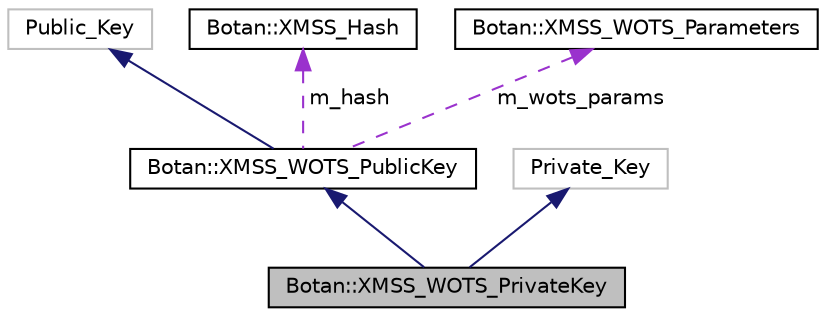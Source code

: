 digraph "Botan::XMSS_WOTS_PrivateKey"
{
  edge [fontname="Helvetica",fontsize="10",labelfontname="Helvetica",labelfontsize="10"];
  node [fontname="Helvetica",fontsize="10",shape=record];
  Node4 [label="Botan::XMSS_WOTS_PrivateKey",height=0.2,width=0.4,color="black", fillcolor="grey75", style="filled", fontcolor="black"];
  Node5 -> Node4 [dir="back",color="midnightblue",fontsize="10",style="solid",fontname="Helvetica"];
  Node5 [label="Botan::XMSS_WOTS_PublicKey",height=0.2,width=0.4,color="black", fillcolor="white", style="filled",URL="$class_botan_1_1_x_m_s_s___w_o_t_s___public_key.html"];
  Node6 -> Node5 [dir="back",color="midnightblue",fontsize="10",style="solid",fontname="Helvetica"];
  Node6 [label="Public_Key",height=0.2,width=0.4,color="grey75", fillcolor="white", style="filled"];
  Node7 -> Node5 [dir="back",color="darkorchid3",fontsize="10",style="dashed",label=" m_hash" ,fontname="Helvetica"];
  Node7 [label="Botan::XMSS_Hash",height=0.2,width=0.4,color="black", fillcolor="white", style="filled",URL="$class_botan_1_1_x_m_s_s___hash.html"];
  Node8 -> Node5 [dir="back",color="darkorchid3",fontsize="10",style="dashed",label=" m_wots_params" ,fontname="Helvetica"];
  Node8 [label="Botan::XMSS_WOTS_Parameters",height=0.2,width=0.4,color="black", fillcolor="white", style="filled",URL="$class_botan_1_1_x_m_s_s___w_o_t_s___parameters.html"];
  Node9 -> Node4 [dir="back",color="midnightblue",fontsize="10",style="solid",fontname="Helvetica"];
  Node9 [label="Private_Key",height=0.2,width=0.4,color="grey75", fillcolor="white", style="filled"];
}
